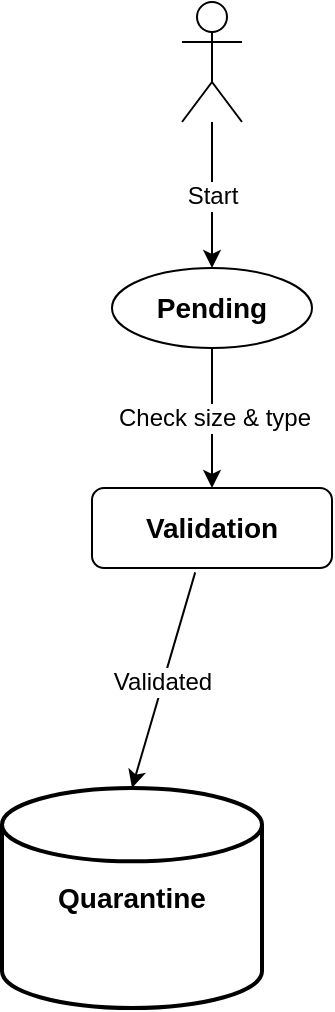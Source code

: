 <mxfile version="23.1.7" type="github">
  <diagram name="Сторінка-1" id="CnfTsb3GJ0VVu3IU5YYN">
    <mxGraphModel dx="1147" dy="1793" grid="1" gridSize="10" guides="1" tooltips="1" connect="1" arrows="1" fold="1" page="1" pageScale="1" pageWidth="827" pageHeight="1169" math="0" shadow="0">
      <root>
        <mxCell id="0" />
        <mxCell id="1" parent="0" />
        <mxCell id="SrQX9S5p-4wRP2en_Op1-3" value="&lt;font style=&quot;font-size: 14px;&quot;&gt;&lt;b&gt;Pending&lt;/b&gt;&lt;/font&gt;" style="ellipse;whiteSpace=wrap;html=1;align=center;" vertex="1" parent="1">
          <mxGeometry x="225" y="130" width="100" height="40" as="geometry" />
        </mxCell>
        <mxCell id="SrQX9S5p-4wRP2en_Op1-4" value="&lt;font style=&quot;font-size: 14px;&quot;&gt;&lt;b&gt;Quarantine&lt;/b&gt;&lt;/font&gt;" style="strokeWidth=2;html=1;shape=mxgraph.flowchart.database;whiteSpace=wrap;" vertex="1" parent="1">
          <mxGeometry x="170" y="390" width="130" height="110" as="geometry" />
        </mxCell>
        <mxCell id="SrQX9S5p-4wRP2en_Op1-5" value="" style="shape=umlActor;verticalLabelPosition=bottom;verticalAlign=top;html=1;outlineConnect=0;" vertex="1" parent="1">
          <mxGeometry x="260" y="-3" width="30" height="60" as="geometry" />
        </mxCell>
        <mxCell id="SrQX9S5p-4wRP2en_Op1-7" value="&lt;font style=&quot;font-size: 12px;&quot;&gt;Start&lt;/font&gt;" style="endArrow=classic;html=1;rounded=0;entryX=0.5;entryY=0;entryDx=0;entryDy=0;entryPerimeter=0;" edge="1" parent="1" source="SrQX9S5p-4wRP2en_Op1-5" target="SrQX9S5p-4wRP2en_Op1-3">
          <mxGeometry width="50" height="50" relative="1" as="geometry">
            <mxPoint x="280" y="90" as="sourcePoint" />
            <mxPoint x="275" y="170" as="targetPoint" />
          </mxGeometry>
        </mxCell>
        <mxCell id="SrQX9S5p-4wRP2en_Op1-8" value="" style="endArrow=classic;html=1;rounded=0;entryX=0.5;entryY=0;entryDx=0;entryDy=0;exitX=0.5;exitY=1;exitDx=0;exitDy=0;" edge="1" parent="1" source="SrQX9S5p-4wRP2en_Op1-3" target="SrQX9S5p-4wRP2en_Op1-9">
          <mxGeometry width="50" height="50" relative="1" as="geometry">
            <mxPoint x="390" y="430" as="sourcePoint" />
            <mxPoint x="440" y="380" as="targetPoint" />
          </mxGeometry>
        </mxCell>
        <mxCell id="SrQX9S5p-4wRP2en_Op1-10" value="&lt;font style=&quot;font-size: 12px;&quot;&gt;Check size &amp;amp; type&lt;/font&gt;" style="edgeLabel;html=1;align=center;verticalAlign=middle;resizable=0;points=[];" vertex="1" connectable="0" parent="SrQX9S5p-4wRP2en_Op1-8">
          <mxGeometry x="-0.009" y="1" relative="1" as="geometry">
            <mxPoint as="offset" />
          </mxGeometry>
        </mxCell>
        <mxCell id="SrQX9S5p-4wRP2en_Op1-9" value="&lt;b&gt;&lt;font style=&quot;font-size: 14px;&quot;&gt;Validation&lt;/font&gt;&lt;/b&gt;" style="rounded=1;whiteSpace=wrap;html=1;" vertex="1" parent="1">
          <mxGeometry x="215" y="240" width="120" height="40" as="geometry" />
        </mxCell>
        <mxCell id="SrQX9S5p-4wRP2en_Op1-11" value="" style="endArrow=classic;html=1;rounded=0;entryX=0.5;entryY=0;entryDx=0;entryDy=0;entryPerimeter=0;exitX=0.43;exitY=1.055;exitDx=0;exitDy=0;exitPerimeter=0;" edge="1" parent="1" source="SrQX9S5p-4wRP2en_Op1-9" target="SrQX9S5p-4wRP2en_Op1-4">
          <mxGeometry width="50" height="50" relative="1" as="geometry">
            <mxPoint x="390" y="480" as="sourcePoint" />
            <mxPoint x="440" y="430" as="targetPoint" />
          </mxGeometry>
        </mxCell>
        <mxCell id="SrQX9S5p-4wRP2en_Op1-12" value="&lt;font style=&quot;font-size: 12px;&quot;&gt;Validated&lt;/font&gt;" style="edgeLabel;html=1;align=center;verticalAlign=middle;resizable=0;points=[];" vertex="1" connectable="0" parent="SrQX9S5p-4wRP2en_Op1-11">
          <mxGeometry x="0.027" y="-1" relative="1" as="geometry">
            <mxPoint as="offset" />
          </mxGeometry>
        </mxCell>
      </root>
    </mxGraphModel>
  </diagram>
</mxfile>
